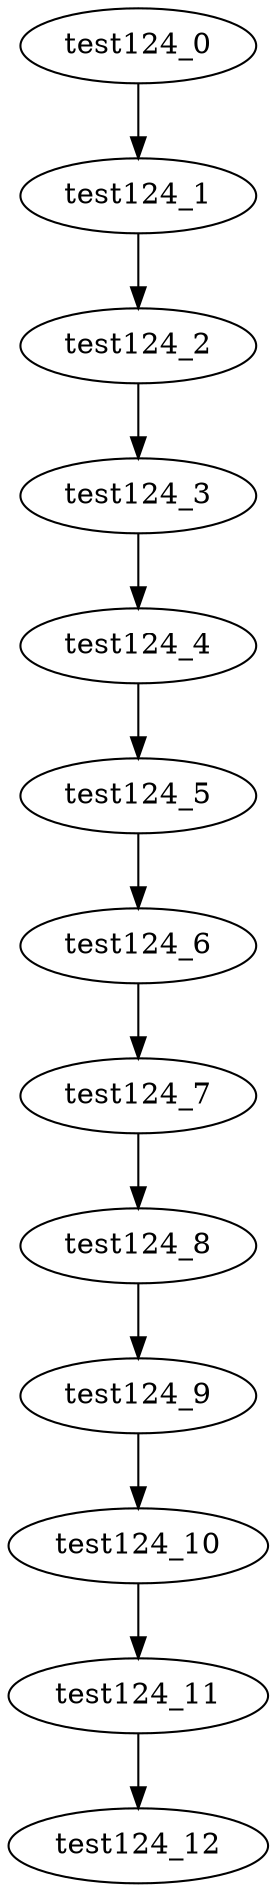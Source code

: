 digraph G {
test124_0->test124_1;
test124_1->test124_2;
test124_2->test124_3;
test124_3->test124_4;
test124_4->test124_5;
test124_5->test124_6;
test124_6->test124_7;
test124_7->test124_8;
test124_8->test124_9;
test124_9->test124_10;
test124_10->test124_11;
test124_11->test124_12;

}
